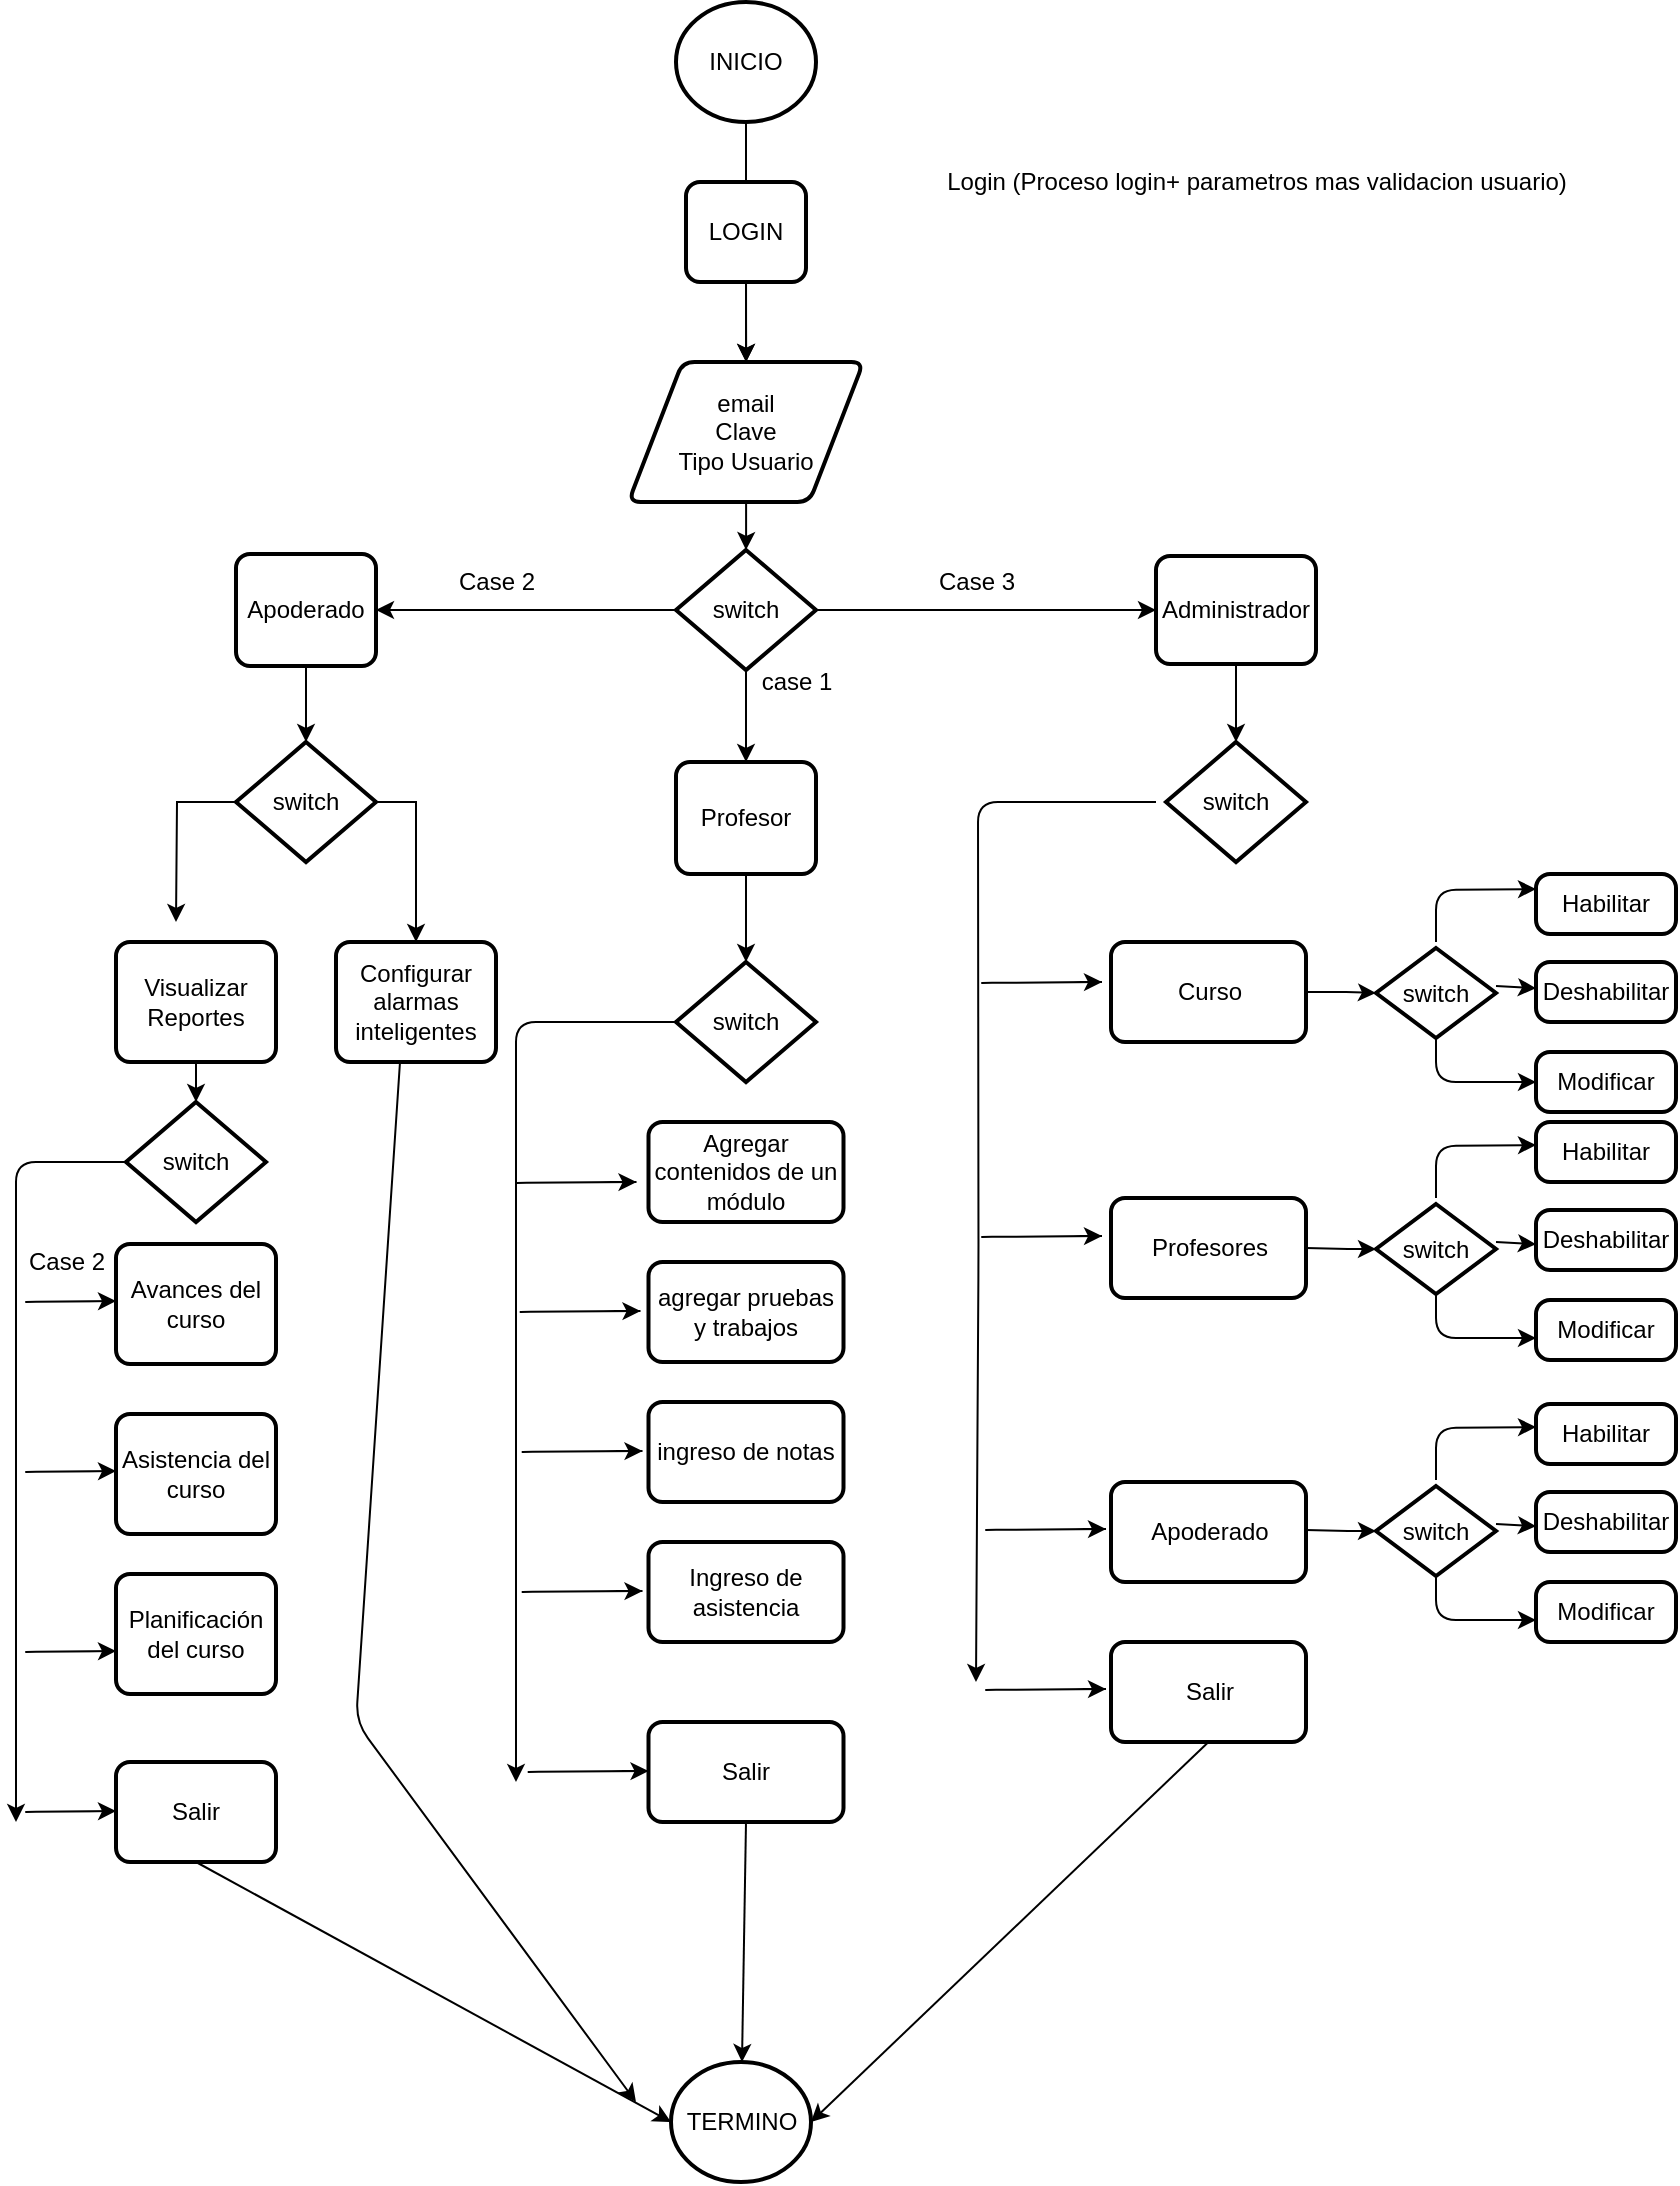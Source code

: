 <mxfile version="14.6.12" type="device"><diagram id="qDJEc7B3k_0-KHuVX6gM" name="Page-1"><mxGraphModel dx="1022" dy="380" grid="1" gridSize="10" guides="1" tooltips="1" connect="1" arrows="1" fold="1" page="1" pageScale="1" pageWidth="850" pageHeight="1100" math="0" shadow="0"><root><mxCell id="0"/><mxCell id="1" parent="0"/><mxCell id="oWuGSv_7gsP0ybUBZ3h2-18" value="" style="edgeStyle=orthogonalEdgeStyle;rounded=0;orthogonalLoop=1;jettySize=auto;html=1;" edge="1" parent="1" source="oWuGSv_7gsP0ybUBZ3h2-1" target="oWuGSv_7gsP0ybUBZ3h2-9"><mxGeometry relative="1" as="geometry"/></mxCell><mxCell id="oWuGSv_7gsP0ybUBZ3h2-1" value="INICIO" style="strokeWidth=2;html=1;shape=mxgraph.flowchart.start_2;whiteSpace=wrap;" vertex="1" parent="1"><mxGeometry x="340" y="10" width="70" height="60" as="geometry"/></mxCell><mxCell id="oWuGSv_7gsP0ybUBZ3h2-19" value="" style="edgeStyle=orthogonalEdgeStyle;rounded=0;orthogonalLoop=1;jettySize=auto;html=1;" edge="1" parent="1" source="oWuGSv_7gsP0ybUBZ3h2-4" target="oWuGSv_7gsP0ybUBZ3h2-9"><mxGeometry relative="1" as="geometry"/></mxCell><mxCell id="oWuGSv_7gsP0ybUBZ3h2-4" value="LOGIN" style="rounded=1;whiteSpace=wrap;html=1;absoluteArcSize=1;arcSize=14;strokeWidth=2;" vertex="1" parent="1"><mxGeometry x="345" y="100" width="60" height="50" as="geometry"/></mxCell><mxCell id="oWuGSv_7gsP0ybUBZ3h2-13" value="" style="edgeStyle=orthogonalEdgeStyle;rounded=0;orthogonalLoop=1;jettySize=auto;html=1;" edge="1" parent="1" source="oWuGSv_7gsP0ybUBZ3h2-7" target="oWuGSv_7gsP0ybUBZ3h2-12"><mxGeometry relative="1" as="geometry"/></mxCell><mxCell id="oWuGSv_7gsP0ybUBZ3h2-16" value="" style="edgeStyle=orthogonalEdgeStyle;rounded=0;orthogonalLoop=1;jettySize=auto;html=1;" edge="1" parent="1" source="oWuGSv_7gsP0ybUBZ3h2-7" target="oWuGSv_7gsP0ybUBZ3h2-15"><mxGeometry relative="1" as="geometry"/></mxCell><mxCell id="oWuGSv_7gsP0ybUBZ3h2-17" value="" style="edgeStyle=orthogonalEdgeStyle;rounded=0;orthogonalLoop=1;jettySize=auto;html=1;" edge="1" parent="1" source="oWuGSv_7gsP0ybUBZ3h2-7" target="oWuGSv_7gsP0ybUBZ3h2-14"><mxGeometry relative="1" as="geometry"/></mxCell><mxCell id="oWuGSv_7gsP0ybUBZ3h2-7" value="switch" style="strokeWidth=2;html=1;shape=mxgraph.flowchart.decision;whiteSpace=wrap;" vertex="1" parent="1"><mxGeometry x="340" y="284" width="70" height="60" as="geometry"/></mxCell><mxCell id="oWuGSv_7gsP0ybUBZ3h2-20" value="" style="edgeStyle=orthogonalEdgeStyle;rounded=0;orthogonalLoop=1;jettySize=auto;html=1;" edge="1" parent="1" source="oWuGSv_7gsP0ybUBZ3h2-9" target="oWuGSv_7gsP0ybUBZ3h2-7"><mxGeometry relative="1" as="geometry"/></mxCell><mxCell id="oWuGSv_7gsP0ybUBZ3h2-9" value="email&lt;br&gt;Clave&lt;br&gt;Tipo Usuario" style="shape=parallelogram;html=1;strokeWidth=2;perimeter=parallelogramPerimeter;whiteSpace=wrap;rounded=1;arcSize=12;size=0.23;" vertex="1" parent="1"><mxGeometry x="316.25" y="190" width="117.5" height="70" as="geometry"/></mxCell><mxCell id="oWuGSv_7gsP0ybUBZ3h2-31" value="" style="edgeStyle=orthogonalEdgeStyle;rounded=0;orthogonalLoop=1;jettySize=auto;html=1;" edge="1" parent="1" source="oWuGSv_7gsP0ybUBZ3h2-12" target="oWuGSv_7gsP0ybUBZ3h2-29"><mxGeometry relative="1" as="geometry"/></mxCell><mxCell id="oWuGSv_7gsP0ybUBZ3h2-12" value="Administrador" style="rounded=1;whiteSpace=wrap;html=1;absoluteArcSize=1;arcSize=14;strokeWidth=2;" vertex="1" parent="1"><mxGeometry x="580" y="287" width="80" height="54" as="geometry"/></mxCell><mxCell id="oWuGSv_7gsP0ybUBZ3h2-26" value="" style="edgeStyle=orthogonalEdgeStyle;rounded=0;orthogonalLoop=1;jettySize=auto;html=1;" edge="1" parent="1" source="oWuGSv_7gsP0ybUBZ3h2-14" target="oWuGSv_7gsP0ybUBZ3h2-23"><mxGeometry relative="1" as="geometry"/></mxCell><mxCell id="oWuGSv_7gsP0ybUBZ3h2-14" value="Profesor" style="rounded=1;whiteSpace=wrap;html=1;absoluteArcSize=1;arcSize=14;strokeWidth=2;" vertex="1" parent="1"><mxGeometry x="340" y="390" width="70" height="56" as="geometry"/></mxCell><mxCell id="oWuGSv_7gsP0ybUBZ3h2-119" value="" style="edgeStyle=orthogonalEdgeStyle;rounded=0;orthogonalLoop=1;jettySize=auto;html=1;" edge="1" parent="1" source="oWuGSv_7gsP0ybUBZ3h2-15" target="oWuGSv_7gsP0ybUBZ3h2-30"><mxGeometry relative="1" as="geometry"/></mxCell><mxCell id="oWuGSv_7gsP0ybUBZ3h2-15" value="Apoderado" style="rounded=1;whiteSpace=wrap;html=1;absoluteArcSize=1;arcSize=14;strokeWidth=2;" vertex="1" parent="1"><mxGeometry x="120" y="286" width="70" height="56" as="geometry"/></mxCell><mxCell id="oWuGSv_7gsP0ybUBZ3h2-23" value="switch" style="strokeWidth=2;html=1;shape=mxgraph.flowchart.decision;whiteSpace=wrap;" vertex="1" parent="1"><mxGeometry x="340" y="490" width="70" height="60" as="geometry"/></mxCell><mxCell id="oWuGSv_7gsP0ybUBZ3h2-29" value="switch" style="strokeWidth=2;html=1;shape=mxgraph.flowchart.decision;whiteSpace=wrap;" vertex="1" parent="1"><mxGeometry x="585" y="380" width="70" height="60" as="geometry"/></mxCell><mxCell id="oWuGSv_7gsP0ybUBZ3h2-120" style="edgeStyle=orthogonalEdgeStyle;rounded=0;orthogonalLoop=1;jettySize=auto;html=1;" edge="1" parent="1" source="oWuGSv_7gsP0ybUBZ3h2-30"><mxGeometry relative="1" as="geometry"><mxPoint x="90" y="470" as="targetPoint"/></mxGeometry></mxCell><mxCell id="oWuGSv_7gsP0ybUBZ3h2-121" style="edgeStyle=orthogonalEdgeStyle;rounded=0;orthogonalLoop=1;jettySize=auto;html=1;entryX=0.5;entryY=0;entryDx=0;entryDy=0;" edge="1" parent="1" source="oWuGSv_7gsP0ybUBZ3h2-30" target="oWuGSv_7gsP0ybUBZ3h2-83"><mxGeometry relative="1" as="geometry"><mxPoint x="220" y="470" as="targetPoint"/><Array as="points"><mxPoint x="210" y="410"/></Array></mxGeometry></mxCell><mxCell id="oWuGSv_7gsP0ybUBZ3h2-30" value="switch" style="strokeWidth=2;html=1;shape=mxgraph.flowchart.decision;whiteSpace=wrap;" vertex="1" parent="1"><mxGeometry x="120" y="380" width="70" height="60" as="geometry"/></mxCell><mxCell id="oWuGSv_7gsP0ybUBZ3h2-34" value="&lt;span id=&quot;docs-internal-guid-ed5d1659-7fff-2e83-0273-779883078e65&quot;&gt;&lt;span style=&quot;background-color: transparent ; vertical-align: baseline&quot;&gt;&lt;font style=&quot;font-size: 12px&quot;&gt;Planificación del curso&lt;/font&gt;&lt;/span&gt;&lt;/span&gt;" style="rounded=1;whiteSpace=wrap;html=1;absoluteArcSize=1;arcSize=14;strokeWidth=2;" vertex="1" parent="1"><mxGeometry x="60" y="796" width="80" height="60" as="geometry"/></mxCell><mxCell id="oWuGSv_7gsP0ybUBZ3h2-35" value="Case 3" style="text;html=1;align=center;verticalAlign=middle;resizable=0;points=[];autosize=1;strokeColor=none;" vertex="1" parent="1"><mxGeometry x="465" y="290" width="50" height="20" as="geometry"/></mxCell><mxCell id="oWuGSv_7gsP0ybUBZ3h2-36" value="Case 2" style="text;html=1;align=center;verticalAlign=middle;resizable=0;points=[];autosize=1;strokeColor=none;" vertex="1" parent="1"><mxGeometry x="225" y="290" width="50" height="20" as="geometry"/></mxCell><mxCell id="oWuGSv_7gsP0ybUBZ3h2-37" value="case 1" style="text;html=1;align=center;verticalAlign=middle;resizable=0;points=[];autosize=1;strokeColor=none;" vertex="1" parent="1"><mxGeometry x="375" y="340" width="50" height="20" as="geometry"/></mxCell><mxCell id="oWuGSv_7gsP0ybUBZ3h2-40" value="" style="endArrow=classic;html=1;exitX=0;exitY=0.5;exitDx=0;exitDy=0;exitPerimeter=0;" edge="1" parent="1" source="oWuGSv_7gsP0ybUBZ3h2-123"><mxGeometry width="50" height="50" relative="1" as="geometry"><mxPoint x="60" y="580" as="sourcePoint"/><mxPoint x="10" y="920" as="targetPoint"/><Array as="points"><mxPoint x="10" y="590"/></Array></mxGeometry></mxCell><mxCell id="oWuGSv_7gsP0ybUBZ3h2-46" value="&lt;span id=&quot;docs-internal-guid-b5258d5a-7fff-f338-1ed9-3d78d5b772e1&quot;&gt;&lt;span style=&quot;background-color: transparent ; vertical-align: baseline&quot;&gt;&lt;font style=&quot;font-size: 12px&quot;&gt;Agregar contenidos de un módulo&lt;/font&gt;&lt;/span&gt;&lt;/span&gt;" style="rounded=1;whiteSpace=wrap;html=1;absoluteArcSize=1;arcSize=14;strokeWidth=2;" vertex="1" parent="1"><mxGeometry x="326.25" y="570" width="97.5" height="50" as="geometry"/></mxCell><mxCell id="oWuGSv_7gsP0ybUBZ3h2-49" value="&lt;span id=&quot;docs-internal-guid-406bc660-7fff-b750-e0ff-d3a68f4380bb&quot;&gt;&lt;span style=&quot;background-color: transparent ; vertical-align: baseline&quot;&gt;&lt;font style=&quot;font-size: 12px&quot;&gt;agregar pruebas y trabajos&lt;/font&gt;&lt;/span&gt;&lt;/span&gt;" style="rounded=1;whiteSpace=wrap;html=1;absoluteArcSize=1;arcSize=14;strokeWidth=2;" vertex="1" parent="1"><mxGeometry x="326.25" y="640" width="97.5" height="50" as="geometry"/></mxCell><mxCell id="oWuGSv_7gsP0ybUBZ3h2-51" value="&lt;span id=&quot;docs-internal-guid-ab8b9ca4-7fff-8a85-5c03-ff1bb8d7d1d9&quot;&gt;&lt;span style=&quot;background-color: transparent ; vertical-align: baseline&quot;&gt;&lt;font style=&quot;font-size: 12px&quot;&gt;ingreso de notas&lt;/font&gt;&lt;/span&gt;&lt;/span&gt;" style="rounded=1;whiteSpace=wrap;html=1;absoluteArcSize=1;arcSize=14;strokeWidth=2;" vertex="1" parent="1"><mxGeometry x="326.25" y="710" width="97.5" height="50" as="geometry"/></mxCell><mxCell id="oWuGSv_7gsP0ybUBZ3h2-52" value="&lt;span id=&quot;docs-internal-guid-ab8b9ca4-7fff-8a85-5c03-ff1bb8d7d1d9&quot;&gt;&lt;span style=&quot;background-color: transparent ; vertical-align: baseline&quot;&gt;&lt;font style=&quot;font-size: 12px&quot;&gt;Ingreso de asistencia&lt;/font&gt;&lt;/span&gt;&lt;/span&gt;" style="rounded=1;whiteSpace=wrap;html=1;absoluteArcSize=1;arcSize=14;strokeWidth=2;" vertex="1" parent="1"><mxGeometry x="326.25" y="780" width="97.5" height="50" as="geometry"/></mxCell><mxCell id="oWuGSv_7gsP0ybUBZ3h2-53" value="" style="endArrow=classic;html=1;exitX=0;exitY=0.5;exitDx=0;exitDy=0;exitPerimeter=0;" edge="1" parent="1" source="oWuGSv_7gsP0ybUBZ3h2-23"><mxGeometry width="50" height="50" relative="1" as="geometry"><mxPoint x="340" y="446" as="sourcePoint"/><mxPoint x="260" y="900" as="targetPoint"/><Array as="points"><mxPoint x="260" y="520"/><mxPoint x="260" y="566.5"/></Array></mxGeometry></mxCell><mxCell id="oWuGSv_7gsP0ybUBZ3h2-54" value="" style="endArrow=classic;html=1;" edge="1" parent="1"><mxGeometry width="50" height="50" relative="1" as="geometry"><mxPoint x="323.25" y="734.5" as="sourcePoint"/><mxPoint x="323.25" y="734.5" as="targetPoint"/><Array as="points"><mxPoint x="258.25" y="735"/></Array></mxGeometry></mxCell><mxCell id="oWuGSv_7gsP0ybUBZ3h2-55" value="" style="endArrow=classic;html=1;" edge="1" parent="1"><mxGeometry width="50" height="50" relative="1" as="geometry"><mxPoint x="322.25" y="664.5" as="sourcePoint"/><mxPoint x="322.25" y="664.5" as="targetPoint"/><Array as="points"><mxPoint x="257.25" y="665"/></Array></mxGeometry></mxCell><mxCell id="oWuGSv_7gsP0ybUBZ3h2-56" value="" style="endArrow=classic;html=1;" edge="1" parent="1"><mxGeometry width="50" height="50" relative="1" as="geometry"><mxPoint x="320.25" y="600" as="sourcePoint"/><mxPoint x="320.25" y="600" as="targetPoint"/><Array as="points"><mxPoint x="255.25" y="600.5"/></Array></mxGeometry></mxCell><mxCell id="oWuGSv_7gsP0ybUBZ3h2-57" value="" style="endArrow=classic;html=1;" edge="1" parent="1"><mxGeometry width="50" height="50" relative="1" as="geometry"><mxPoint x="323.25" y="804.5" as="sourcePoint"/><mxPoint x="323.25" y="804.5" as="targetPoint"/><Array as="points"><mxPoint x="258.25" y="805"/></Array></mxGeometry></mxCell><mxCell id="oWuGSv_7gsP0ybUBZ3h2-94" value="" style="edgeStyle=orthogonalEdgeStyle;rounded=0;orthogonalLoop=1;jettySize=auto;html=1;" edge="1" parent="1" source="oWuGSv_7gsP0ybUBZ3h2-58" target="oWuGSv_7gsP0ybUBZ3h2-93"><mxGeometry relative="1" as="geometry"/></mxCell><mxCell id="oWuGSv_7gsP0ybUBZ3h2-58" value="&lt;span id=&quot;docs-internal-guid-b5258d5a-7fff-f338-1ed9-3d78d5b772e1&quot;&gt;&lt;span style=&quot;background-color: transparent ; vertical-align: baseline&quot;&gt;&lt;font style=&quot;font-size: 12px&quot;&gt;Curso&lt;/font&gt;&lt;/span&gt;&lt;/span&gt;" style="rounded=1;whiteSpace=wrap;html=1;absoluteArcSize=1;arcSize=14;strokeWidth=2;" vertex="1" parent="1"><mxGeometry x="557.5" y="480" width="97.5" height="50" as="geometry"/></mxCell><mxCell id="oWuGSv_7gsP0ybUBZ3h2-60" value="&lt;span id=&quot;docs-internal-guid-b5258d5a-7fff-f338-1ed9-3d78d5b772e1&quot;&gt;&lt;span style=&quot;background-color: transparent ; vertical-align: baseline&quot;&gt;&lt;font style=&quot;font-size: 12px&quot;&gt;Profesores&lt;/font&gt;&lt;/span&gt;&lt;/span&gt;" style="rounded=1;whiteSpace=wrap;html=1;absoluteArcSize=1;arcSize=14;strokeWidth=2;" vertex="1" parent="1"><mxGeometry x="557.5" y="608" width="97.5" height="50" as="geometry"/></mxCell><mxCell id="oWuGSv_7gsP0ybUBZ3h2-61" value="&lt;span id=&quot;docs-internal-guid-2ffeca21-7fff-41e6-e623-678bb9b47bea&quot;&gt;&lt;span style=&quot;background-color: transparent ; vertical-align: baseline&quot;&gt;&lt;font style=&quot;font-size: 12px&quot;&gt;Apoderado&lt;/font&gt;&lt;/span&gt;&lt;/span&gt;" style="rounded=1;whiteSpace=wrap;html=1;absoluteArcSize=1;arcSize=14;strokeWidth=2;" vertex="1" parent="1"><mxGeometry x="557.5" y="750" width="97.5" height="50" as="geometry"/></mxCell><mxCell id="oWuGSv_7gsP0ybUBZ3h2-63" value="" style="endArrow=classic;html=1;" edge="1" parent="1"><mxGeometry width="50" height="50" relative="1" as="geometry"><mxPoint x="580" y="410" as="sourcePoint"/><mxPoint x="490" y="850" as="targetPoint"/><Array as="points"><mxPoint x="491" y="410"/><mxPoint x="491.25" y="638.5"/></Array></mxGeometry></mxCell><mxCell id="oWuGSv_7gsP0ybUBZ3h2-64" value="" style="endArrow=classic;html=1;" edge="1" parent="1"><mxGeometry width="50" height="50" relative="1" as="geometry"><mxPoint x="553" y="500" as="sourcePoint"/><mxPoint x="553" y="500" as="targetPoint"/><Array as="points"><mxPoint x="488" y="500.5"/></Array></mxGeometry></mxCell><mxCell id="oWuGSv_7gsP0ybUBZ3h2-66" value="" style="endArrow=classic;html=1;" edge="1" parent="1"><mxGeometry width="50" height="50" relative="1" as="geometry"><mxPoint x="553" y="627" as="sourcePoint"/><mxPoint x="553" y="627" as="targetPoint"/><Array as="points"><mxPoint x="488" y="627.5"/></Array></mxGeometry></mxCell><mxCell id="oWuGSv_7gsP0ybUBZ3h2-67" value="" style="endArrow=classic;html=1;" edge="1" parent="1"><mxGeometry width="50" height="50" relative="1" as="geometry"><mxPoint x="555" y="773.5" as="sourcePoint"/><mxPoint x="555" y="773.5" as="targetPoint"/><Array as="points"><mxPoint x="490" y="774"/></Array></mxGeometry></mxCell><mxCell id="oWuGSv_7gsP0ybUBZ3h2-71" value="&lt;span id=&quot;docs-internal-guid-b5258d5a-7fff-f338-1ed9-3d78d5b772e1&quot;&gt;&lt;span style=&quot;background-color: transparent ; vertical-align: baseline&quot;&gt;&lt;font style=&quot;font-size: 12px&quot;&gt;Salir&lt;/font&gt;&lt;/span&gt;&lt;/span&gt;" style="rounded=1;whiteSpace=wrap;html=1;absoluteArcSize=1;arcSize=14;strokeWidth=2;" vertex="1" parent="1"><mxGeometry x="557.5" y="830" width="97.5" height="50" as="geometry"/></mxCell><mxCell id="oWuGSv_7gsP0ybUBZ3h2-72" value="" style="endArrow=classic;html=1;" edge="1" parent="1"><mxGeometry width="50" height="50" relative="1" as="geometry"><mxPoint x="555" y="853.5" as="sourcePoint"/><mxPoint x="555" y="853.5" as="targetPoint"/><Array as="points"><mxPoint x="490" y="854"/></Array></mxGeometry></mxCell><mxCell id="oWuGSv_7gsP0ybUBZ3h2-73" value="&lt;span id=&quot;docs-internal-guid-b5258d5a-7fff-f338-1ed9-3d78d5b772e1&quot;&gt;&lt;span style=&quot;background-color: transparent ; vertical-align: baseline&quot;&gt;&lt;font style=&quot;font-size: 12px&quot;&gt;Salir&lt;/font&gt;&lt;/span&gt;&lt;/span&gt;" style="rounded=1;whiteSpace=wrap;html=1;absoluteArcSize=1;arcSize=14;strokeWidth=2;" vertex="1" parent="1"><mxGeometry x="326.25" y="870" width="97.5" height="50" as="geometry"/></mxCell><mxCell id="oWuGSv_7gsP0ybUBZ3h2-74" value="" style="endArrow=classic;html=1;" edge="1" parent="1"><mxGeometry width="50" height="50" relative="1" as="geometry"><mxPoint x="326.25" y="894.5" as="sourcePoint"/><mxPoint x="326.25" y="894.5" as="targetPoint"/><Array as="points"><mxPoint x="261.25" y="895"/></Array></mxGeometry></mxCell><mxCell id="oWuGSv_7gsP0ybUBZ3h2-78" value="TERMINO" style="strokeWidth=2;html=1;shape=mxgraph.flowchart.start_2;whiteSpace=wrap;" vertex="1" parent="1"><mxGeometry x="337.5" y="1040" width="70" height="60" as="geometry"/></mxCell><mxCell id="oWuGSv_7gsP0ybUBZ3h2-79" value="&lt;font style=&quot;font-size: 12px&quot;&gt;&lt;span id=&quot;docs-internal-guid-238d7805-7fff-d398-bef5-047d718cec16&quot;&gt;&lt;span style=&quot;font-family: &amp;#34;arial&amp;#34; ; background-color: transparent ; vertical-align: baseline&quot;&gt;Avances del curso&lt;/span&gt;&lt;/span&gt;&lt;/font&gt;" style="rounded=1;whiteSpace=wrap;html=1;absoluteArcSize=1;arcSize=14;strokeWidth=2;" vertex="1" parent="1"><mxGeometry x="60" y="631" width="80" height="60" as="geometry"/></mxCell><mxCell id="oWuGSv_7gsP0ybUBZ3h2-80" value="&lt;font face=&quot;arial&quot;&gt;Asistencia del curso&lt;/font&gt;" style="rounded=1;whiteSpace=wrap;html=1;absoluteArcSize=1;arcSize=14;strokeWidth=2;" vertex="1" parent="1"><mxGeometry x="60" y="716" width="80" height="60" as="geometry"/></mxCell><mxCell id="oWuGSv_7gsP0ybUBZ3h2-81" value="" style="endArrow=classic;html=1;" edge="1" parent="1"><mxGeometry width="50" height="50" relative="1" as="geometry"><mxPoint x="60" y="659.5" as="sourcePoint"/><mxPoint x="60" y="659.5" as="targetPoint"/><Array as="points"><mxPoint x="10" y="660"/></Array></mxGeometry></mxCell><mxCell id="oWuGSv_7gsP0ybUBZ3h2-83" value="&lt;font face=&quot;arial&quot;&gt;Configurar alarmas inteligentes&lt;/font&gt;" style="rounded=1;whiteSpace=wrap;html=1;absoluteArcSize=1;arcSize=14;strokeWidth=2;" vertex="1" parent="1"><mxGeometry x="170" y="480" width="80" height="60" as="geometry"/></mxCell><mxCell id="oWuGSv_7gsP0ybUBZ3h2-84" value="&lt;span id=&quot;docs-internal-guid-b5258d5a-7fff-f338-1ed9-3d78d5b772e1&quot;&gt;&lt;span style=&quot;background-color: transparent ; vertical-align: baseline&quot;&gt;&lt;font style=&quot;font-size: 12px&quot;&gt;Salir&lt;/font&gt;&lt;/span&gt;&lt;/span&gt;" style="rounded=1;whiteSpace=wrap;html=1;absoluteArcSize=1;arcSize=14;strokeWidth=2;" vertex="1" parent="1"><mxGeometry x="60" y="890" width="80" height="50" as="geometry"/></mxCell><mxCell id="oWuGSv_7gsP0ybUBZ3h2-85" value="" style="endArrow=classic;html=1;" edge="1" parent="1"><mxGeometry width="50" height="50" relative="1" as="geometry"><mxPoint x="60" y="914.5" as="sourcePoint"/><mxPoint x="60" y="914.5" as="targetPoint"/><Array as="points"><mxPoint x="10" y="915"/></Array></mxGeometry></mxCell><mxCell id="oWuGSv_7gsP0ybUBZ3h2-87" value="Case 2" style="text;html=1;align=center;verticalAlign=middle;resizable=0;points=[];autosize=1;strokeColor=none;" vertex="1" parent="1"><mxGeometry x="10" y="630" width="50" height="20" as="geometry"/></mxCell><mxCell id="oWuGSv_7gsP0ybUBZ3h2-88" value="" style="endArrow=classic;html=1;" edge="1" parent="1"><mxGeometry width="50" height="50" relative="1" as="geometry"><mxPoint x="60" y="744.5" as="sourcePoint"/><mxPoint x="60" y="744.5" as="targetPoint"/><Array as="points"><mxPoint x="10" y="745"/></Array></mxGeometry></mxCell><mxCell id="oWuGSv_7gsP0ybUBZ3h2-89" value="" style="endArrow=classic;html=1;" edge="1" parent="1"><mxGeometry width="50" height="50" relative="1" as="geometry"><mxPoint x="60" y="834.5" as="sourcePoint"/><mxPoint x="60" y="834.5" as="targetPoint"/><Array as="points"><mxPoint x="10" y="835"/></Array></mxGeometry></mxCell><mxCell id="oWuGSv_7gsP0ybUBZ3h2-90" value="" style="endArrow=classic;html=1;exitX=0.5;exitY=1;exitDx=0;exitDy=0;" edge="1" parent="1" source="oWuGSv_7gsP0ybUBZ3h2-73"><mxGeometry width="50" height="50" relative="1" as="geometry"><mxPoint x="340" y="910" as="sourcePoint"/><mxPoint x="373" y="1040" as="targetPoint"/></mxGeometry></mxCell><mxCell id="oWuGSv_7gsP0ybUBZ3h2-91" value="" style="endArrow=classic;html=1;exitX=0.5;exitY=1;exitDx=0;exitDy=0;entryX=0;entryY=0.5;entryDx=0;entryDy=0;entryPerimeter=0;" edge="1" parent="1" source="oWuGSv_7gsP0ybUBZ3h2-84" target="oWuGSv_7gsP0ybUBZ3h2-78"><mxGeometry width="50" height="50" relative="1" as="geometry"><mxPoint x="175" y="1000" as="sourcePoint"/><mxPoint x="330" y="1060" as="targetPoint"/></mxGeometry></mxCell><mxCell id="oWuGSv_7gsP0ybUBZ3h2-92" value="" style="endArrow=classic;html=1;entryX=1;entryY=0.5;entryDx=0;entryDy=0;entryPerimeter=0;exitX=0.5;exitY=1;exitDx=0;exitDy=0;" edge="1" parent="1" source="oWuGSv_7gsP0ybUBZ3h2-71" target="oWuGSv_7gsP0ybUBZ3h2-78"><mxGeometry width="50" height="50" relative="1" as="geometry"><mxPoint x="490" y="990" as="sourcePoint"/><mxPoint x="540" y="940" as="targetPoint"/></mxGeometry></mxCell><mxCell id="oWuGSv_7gsP0ybUBZ3h2-93" value="switch" style="strokeWidth=2;html=1;shape=mxgraph.flowchart.decision;whiteSpace=wrap;" vertex="1" parent="1"><mxGeometry x="690" y="483" width="60" height="45" as="geometry"/></mxCell><mxCell id="oWuGSv_7gsP0ybUBZ3h2-95" value="&lt;span id=&quot;docs-internal-guid-b5258d5a-7fff-f338-1ed9-3d78d5b772e1&quot;&gt;&lt;span style=&quot;background-color: transparent ; vertical-align: baseline&quot;&gt;&lt;font style=&quot;font-size: 12px&quot;&gt;Habilitar&lt;/font&gt;&lt;/span&gt;&lt;/span&gt;" style="rounded=1;whiteSpace=wrap;html=1;absoluteArcSize=1;arcSize=14;strokeWidth=2;" vertex="1" parent="1"><mxGeometry x="770" y="446" width="70" height="30" as="geometry"/></mxCell><mxCell id="oWuGSv_7gsP0ybUBZ3h2-96" value="&lt;span id=&quot;docs-internal-guid-b5258d5a-7fff-f338-1ed9-3d78d5b772e1&quot;&gt;&lt;span style=&quot;background-color: transparent ; vertical-align: baseline&quot;&gt;&lt;font style=&quot;font-size: 12px&quot;&gt;Deshabilitar&lt;/font&gt;&lt;/span&gt;&lt;/span&gt;" style="rounded=1;whiteSpace=wrap;html=1;absoluteArcSize=1;arcSize=14;strokeWidth=2;" vertex="1" parent="1"><mxGeometry x="770" y="490" width="70" height="30" as="geometry"/></mxCell><mxCell id="oWuGSv_7gsP0ybUBZ3h2-98" value="" style="endArrow=classic;html=1;entryX=0;entryY=0.25;entryDx=0;entryDy=0;" edge="1" parent="1" target="oWuGSv_7gsP0ybUBZ3h2-95"><mxGeometry width="50" height="50" relative="1" as="geometry"><mxPoint x="720" y="480" as="sourcePoint"/><mxPoint x="770" y="430" as="targetPoint"/><Array as="points"><mxPoint x="720" y="454"/></Array></mxGeometry></mxCell><mxCell id="oWuGSv_7gsP0ybUBZ3h2-99" value="" style="endArrow=classic;html=1;" edge="1" parent="1" target="oWuGSv_7gsP0ybUBZ3h2-96"><mxGeometry width="50" height="50" relative="1" as="geometry"><mxPoint x="750" y="502" as="sourcePoint"/><mxPoint x="800" y="450" as="targetPoint"/></mxGeometry></mxCell><mxCell id="oWuGSv_7gsP0ybUBZ3h2-100" value="&lt;span id=&quot;docs-internal-guid-b5258d5a-7fff-f338-1ed9-3d78d5b772e1&quot;&gt;&lt;span style=&quot;background-color: transparent ; vertical-align: baseline&quot;&gt;&lt;font style=&quot;font-size: 12px&quot;&gt;Modificar&lt;/font&gt;&lt;/span&gt;&lt;/span&gt;" style="rounded=1;whiteSpace=wrap;html=1;absoluteArcSize=1;arcSize=14;strokeWidth=2;" vertex="1" parent="1"><mxGeometry x="770" y="535" width="70" height="30" as="geometry"/></mxCell><mxCell id="oWuGSv_7gsP0ybUBZ3h2-101" value="" style="endArrow=classic;html=1;exitX=0.5;exitY=1;exitDx=0;exitDy=0;exitPerimeter=0;entryX=0;entryY=0.5;entryDx=0;entryDy=0;" edge="1" parent="1" source="oWuGSv_7gsP0ybUBZ3h2-93" target="oWuGSv_7gsP0ybUBZ3h2-100"><mxGeometry width="50" height="50" relative="1" as="geometry"><mxPoint x="720" y="630" as="sourcePoint"/><mxPoint x="770" y="580" as="targetPoint"/><Array as="points"><mxPoint x="720" y="550"/></Array></mxGeometry></mxCell><mxCell id="oWuGSv_7gsP0ybUBZ3h2-102" value="" style="edgeStyle=orthogonalEdgeStyle;rounded=0;orthogonalLoop=1;jettySize=auto;html=1;" edge="1" parent="1" target="oWuGSv_7gsP0ybUBZ3h2-103"><mxGeometry relative="1" as="geometry"><mxPoint x="655" y="633" as="sourcePoint"/></mxGeometry></mxCell><mxCell id="oWuGSv_7gsP0ybUBZ3h2-103" value="switch" style="strokeWidth=2;html=1;shape=mxgraph.flowchart.decision;whiteSpace=wrap;" vertex="1" parent="1"><mxGeometry x="690" y="611" width="60" height="45" as="geometry"/></mxCell><mxCell id="oWuGSv_7gsP0ybUBZ3h2-104" value="" style="endArrow=classic;html=1;entryX=0;entryY=0.25;entryDx=0;entryDy=0;" edge="1" parent="1"><mxGeometry width="50" height="50" relative="1" as="geometry"><mxPoint x="720" y="608" as="sourcePoint"/><mxPoint x="770" y="581.5" as="targetPoint"/><Array as="points"><mxPoint x="720" y="582"/></Array></mxGeometry></mxCell><mxCell id="oWuGSv_7gsP0ybUBZ3h2-105" value="" style="endArrow=classic;html=1;" edge="1" parent="1"><mxGeometry width="50" height="50" relative="1" as="geometry"><mxPoint x="750" y="630" as="sourcePoint"/><mxPoint x="770" y="631.091" as="targetPoint"/></mxGeometry></mxCell><mxCell id="oWuGSv_7gsP0ybUBZ3h2-106" value="" style="endArrow=classic;html=1;exitX=0.5;exitY=1;exitDx=0;exitDy=0;exitPerimeter=0;entryX=0;entryY=0.5;entryDx=0;entryDy=0;" edge="1" parent="1" source="oWuGSv_7gsP0ybUBZ3h2-103"><mxGeometry width="50" height="50" relative="1" as="geometry"><mxPoint x="720" y="758" as="sourcePoint"/><mxPoint x="770" y="678" as="targetPoint"/><Array as="points"><mxPoint x="720" y="678"/></Array></mxGeometry></mxCell><mxCell id="oWuGSv_7gsP0ybUBZ3h2-107" value="&lt;span id=&quot;docs-internal-guid-b5258d5a-7fff-f338-1ed9-3d78d5b772e1&quot;&gt;&lt;span style=&quot;background-color: transparent ; vertical-align: baseline&quot;&gt;&lt;font style=&quot;font-size: 12px&quot;&gt;Habilitar&lt;/font&gt;&lt;/span&gt;&lt;/span&gt;" style="rounded=1;whiteSpace=wrap;html=1;absoluteArcSize=1;arcSize=14;strokeWidth=2;" vertex="1" parent="1"><mxGeometry x="770" y="570" width="70" height="30" as="geometry"/></mxCell><mxCell id="oWuGSv_7gsP0ybUBZ3h2-108" value="&lt;span id=&quot;docs-internal-guid-b5258d5a-7fff-f338-1ed9-3d78d5b772e1&quot;&gt;&lt;span style=&quot;background-color: transparent ; vertical-align: baseline&quot;&gt;&lt;font style=&quot;font-size: 12px&quot;&gt;Deshabilitar&lt;/font&gt;&lt;/span&gt;&lt;/span&gt;" style="rounded=1;whiteSpace=wrap;html=1;absoluteArcSize=1;arcSize=14;strokeWidth=2;" vertex="1" parent="1"><mxGeometry x="770" y="614" width="70" height="30" as="geometry"/></mxCell><mxCell id="oWuGSv_7gsP0ybUBZ3h2-109" value="&lt;span id=&quot;docs-internal-guid-b5258d5a-7fff-f338-1ed9-3d78d5b772e1&quot;&gt;&lt;span style=&quot;background-color: transparent ; vertical-align: baseline&quot;&gt;&lt;font style=&quot;font-size: 12px&quot;&gt;Modificar&lt;/font&gt;&lt;/span&gt;&lt;/span&gt;" style="rounded=1;whiteSpace=wrap;html=1;absoluteArcSize=1;arcSize=14;strokeWidth=2;" vertex="1" parent="1"><mxGeometry x="770" y="659" width="70" height="30" as="geometry"/></mxCell><mxCell id="oWuGSv_7gsP0ybUBZ3h2-110" value="" style="edgeStyle=orthogonalEdgeStyle;rounded=0;orthogonalLoop=1;jettySize=auto;html=1;" edge="1" parent="1" target="oWuGSv_7gsP0ybUBZ3h2-111"><mxGeometry relative="1" as="geometry"><mxPoint x="655" y="774" as="sourcePoint"/></mxGeometry></mxCell><mxCell id="oWuGSv_7gsP0ybUBZ3h2-111" value="switch" style="strokeWidth=2;html=1;shape=mxgraph.flowchart.decision;whiteSpace=wrap;" vertex="1" parent="1"><mxGeometry x="690" y="752" width="60" height="45" as="geometry"/></mxCell><mxCell id="oWuGSv_7gsP0ybUBZ3h2-112" value="" style="endArrow=classic;html=1;entryX=0;entryY=0.25;entryDx=0;entryDy=0;" edge="1" parent="1"><mxGeometry width="50" height="50" relative="1" as="geometry"><mxPoint x="720" y="749" as="sourcePoint"/><mxPoint x="770" y="722.5" as="targetPoint"/><Array as="points"><mxPoint x="720" y="723"/></Array></mxGeometry></mxCell><mxCell id="oWuGSv_7gsP0ybUBZ3h2-113" value="" style="endArrow=classic;html=1;" edge="1" parent="1"><mxGeometry width="50" height="50" relative="1" as="geometry"><mxPoint x="750" y="771" as="sourcePoint"/><mxPoint x="770" y="772.091" as="targetPoint"/></mxGeometry></mxCell><mxCell id="oWuGSv_7gsP0ybUBZ3h2-114" value="" style="endArrow=classic;html=1;exitX=0.5;exitY=1;exitDx=0;exitDy=0;exitPerimeter=0;entryX=0;entryY=0.5;entryDx=0;entryDy=0;" edge="1" parent="1" source="oWuGSv_7gsP0ybUBZ3h2-111"><mxGeometry width="50" height="50" relative="1" as="geometry"><mxPoint x="720" y="899" as="sourcePoint"/><mxPoint x="770" y="819" as="targetPoint"/><Array as="points"><mxPoint x="720" y="819"/></Array></mxGeometry></mxCell><mxCell id="oWuGSv_7gsP0ybUBZ3h2-115" value="&lt;span id=&quot;docs-internal-guid-b5258d5a-7fff-f338-1ed9-3d78d5b772e1&quot;&gt;&lt;span style=&quot;background-color: transparent ; vertical-align: baseline&quot;&gt;&lt;font style=&quot;font-size: 12px&quot;&gt;Habilitar&lt;/font&gt;&lt;/span&gt;&lt;/span&gt;" style="rounded=1;whiteSpace=wrap;html=1;absoluteArcSize=1;arcSize=14;strokeWidth=2;" vertex="1" parent="1"><mxGeometry x="770" y="711" width="70" height="30" as="geometry"/></mxCell><mxCell id="oWuGSv_7gsP0ybUBZ3h2-116" value="&lt;span id=&quot;docs-internal-guid-b5258d5a-7fff-f338-1ed9-3d78d5b772e1&quot;&gt;&lt;span style=&quot;background-color: transparent ; vertical-align: baseline&quot;&gt;&lt;font style=&quot;font-size: 12px&quot;&gt;Deshabilitar&lt;/font&gt;&lt;/span&gt;&lt;/span&gt;" style="rounded=1;whiteSpace=wrap;html=1;absoluteArcSize=1;arcSize=14;strokeWidth=2;" vertex="1" parent="1"><mxGeometry x="770" y="755" width="70" height="30" as="geometry"/></mxCell><mxCell id="oWuGSv_7gsP0ybUBZ3h2-117" value="&lt;span id=&quot;docs-internal-guid-b5258d5a-7fff-f338-1ed9-3d78d5b772e1&quot;&gt;&lt;span style=&quot;background-color: transparent ; vertical-align: baseline&quot;&gt;&lt;font style=&quot;font-size: 12px&quot;&gt;Modificar&lt;/font&gt;&lt;/span&gt;&lt;/span&gt;" style="rounded=1;whiteSpace=wrap;html=1;absoluteArcSize=1;arcSize=14;strokeWidth=2;" vertex="1" parent="1"><mxGeometry x="770" y="800" width="70" height="30" as="geometry"/></mxCell><mxCell id="oWuGSv_7gsP0ybUBZ3h2-124" value="" style="edgeStyle=orthogonalEdgeStyle;rounded=0;orthogonalLoop=1;jettySize=auto;html=1;" edge="1" parent="1" source="oWuGSv_7gsP0ybUBZ3h2-118" target="oWuGSv_7gsP0ybUBZ3h2-123"><mxGeometry relative="1" as="geometry"/></mxCell><mxCell id="oWuGSv_7gsP0ybUBZ3h2-118" value="&lt;font face=&quot;arial&quot;&gt;Visualizar Reportes&lt;/font&gt;" style="rounded=1;whiteSpace=wrap;html=1;absoluteArcSize=1;arcSize=14;strokeWidth=2;" vertex="1" parent="1"><mxGeometry x="60" y="480" width="80" height="60" as="geometry"/></mxCell><mxCell id="oWuGSv_7gsP0ybUBZ3h2-123" value="switch" style="strokeWidth=2;html=1;shape=mxgraph.flowchart.decision;whiteSpace=wrap;" vertex="1" parent="1"><mxGeometry x="65" y="560" width="70" height="60" as="geometry"/></mxCell><mxCell id="oWuGSv_7gsP0ybUBZ3h2-125" value="" style="endArrow=classic;html=1;exitX=0.4;exitY=1;exitDx=0;exitDy=0;exitPerimeter=0;" edge="1" parent="1" source="oWuGSv_7gsP0ybUBZ3h2-83"><mxGeometry width="50" height="50" relative="1" as="geometry"><mxPoint x="210" y="631" as="sourcePoint"/><mxPoint x="320" y="1060" as="targetPoint"/><Array as="points"><mxPoint x="180" y="870"/></Array></mxGeometry></mxCell><mxCell id="oWuGSv_7gsP0ybUBZ3h2-126" value="Login (Proceso login+ parametros mas validacion usuario)" style="text;html=1;align=center;verticalAlign=middle;resizable=0;points=[];autosize=1;strokeColor=none;" vertex="1" parent="1"><mxGeometry x="465" y="90" width="330" height="20" as="geometry"/></mxCell></root></mxGraphModel></diagram></mxfile>